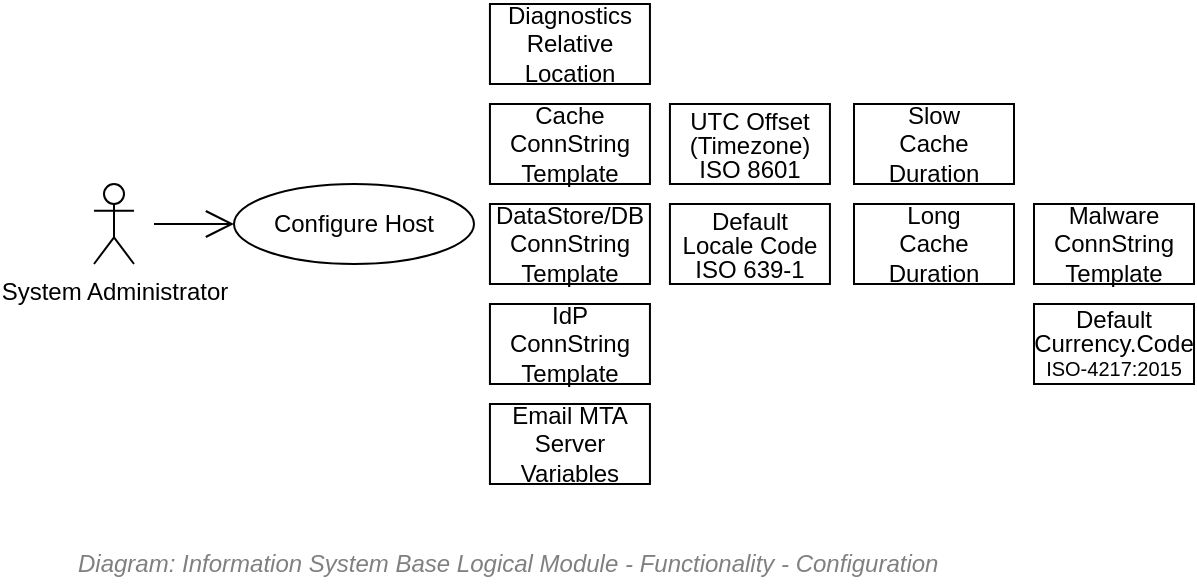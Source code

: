 <mxfile compressed="false" version="17.5.0" type="google">
  <diagram id="mmUZakIsOv3NwlKeWruH" name="Functionality/Configuration - Environment Host">
    <mxGraphModel grid="1" page="1" gridSize="10" guides="1" tooltips="1" connect="1" arrows="1" fold="1" pageScale="1" pageWidth="827" pageHeight="1169" math="0" shadow="0">
      <root>
        <mxCell id="ZjFRYGrIWTZQ1t4Ij7CG-0" />
        <mxCell id="ZjFRYGrIWTZQ1t4Ij7CG-1" parent="ZjFRYGrIWTZQ1t4Ij7CG-0" />
        <UserObject label="&lt;p style=&quot;line-height: 100%&quot;&gt;Default &lt;br style=&quot;font-size: 12px&quot;&gt;Locale Code&lt;br&gt;ISO 639-1&lt;/p&gt;" link="https://en.wikipedia.org/wiki/List_of_ISO_639-1_codes" id="ZjFRYGrIWTZQ1t4Ij7CG-2">
          <mxCell style="rounded=0;whiteSpace=wrap;html=1;fontFamily=Helvetica;fontSize=12;fontColor=#000000;align=center;strokeColor=#000000;strokeWidth=1;gradientColor=#ffffff;" vertex="1" parent="ZjFRYGrIWTZQ1t4Ij7CG-1">
            <mxGeometry x="417.97" y="300" width="80" height="40" as="geometry" />
          </mxCell>
        </UserObject>
        <mxCell id="ZjFRYGrIWTZQ1t4Ij7CG-3" value="&lt;p style=&quot;line-height: 100%&quot;&gt;UTC Offset&lt;br style=&quot;font-size: 12px&quot;&gt;(Timezone)&lt;br&gt;ISO 8601&lt;br&gt;&lt;/p&gt;" style="rounded=0;whiteSpace=wrap;html=1;fontFamily=Helvetica;fontSize=12;fontColor=#000000;align=center;strokeColor=#000000;strokeWidth=1;gradientColor=#ffffff;" vertex="1" parent="ZjFRYGrIWTZQ1t4Ij7CG-1">
          <mxGeometry x="417.97" y="250" width="80" height="40" as="geometry" />
        </mxCell>
        <UserObject label="Slow&lt;br style=&quot;font-size: 12px;&quot;&gt;Cache Duration" tooltip="eg: 3 seconds" id="ZjFRYGrIWTZQ1t4Ij7CG-4">
          <mxCell style="rounded=0;whiteSpace=wrap;html=1;fontFamily=Helvetica;fontSize=12;fontColor=#000000;align=center;strokeColor=#000000;strokeWidth=1;gradientColor=#ffffff;" vertex="1" parent="ZjFRYGrIWTZQ1t4Ij7CG-1">
            <mxGeometry x="510" y="250" width="80" height="40" as="geometry" />
          </mxCell>
        </UserObject>
        <UserObject label="Long&lt;br style=&quot;font-size: 12px;&quot;&gt;Cache Duration" tooltip="eg: 1 minute" id="ZjFRYGrIWTZQ1t4Ij7CG-5">
          <mxCell style="rounded=0;whiteSpace=wrap;html=1;fontFamily=Helvetica;fontSize=12;fontColor=#000000;align=center;strokeColor=#000000;strokeWidth=1;gradientColor=#ffffff;" vertex="1" parent="ZjFRYGrIWTZQ1t4Ij7CG-1">
            <mxGeometry x="510" y="300" width="80" height="40" as="geometry" />
          </mxCell>
        </UserObject>
        <mxCell id="ZjFRYGrIWTZQ1t4Ij7CG-6" value="Cache&lt;br&gt;ConnString&lt;br&gt;Template" style="rounded=0;whiteSpace=wrap;html=1;fontFamily=Helvetica;fontSize=12;fontColor=#000000;align=center;strokeColor=#000000;strokeWidth=1;gradientColor=#ffffff;" vertex="1" parent="ZjFRYGrIWTZQ1t4Ij7CG-1">
          <mxGeometry x="327.97" y="250" width="80" height="40" as="geometry" />
        </mxCell>
        <mxCell id="ZjFRYGrIWTZQ1t4Ij7CG-7" value="DataStore/DB ConnString&lt;br&gt;Template" style="rounded=0;whiteSpace=wrap;html=1;fontFamily=Helvetica;fontSize=12;fontColor=#000000;align=center;strokeColor=#000000;strokeWidth=1;gradientColor=#ffffff;" vertex="1" parent="ZjFRYGrIWTZQ1t4Ij7CG-1">
          <mxGeometry x="327.97" y="300" width="80" height="40" as="geometry" />
        </mxCell>
        <mxCell id="ZjFRYGrIWTZQ1t4Ij7CG-8" value="IdP ConnString&lt;br&gt;Template" style="rounded=0;whiteSpace=wrap;html=1;fontFamily=Helvetica;fontSize=12;fontColor=#000000;align=center;strokeColor=#000000;strokeWidth=1;gradientColor=#ffffff;" vertex="1" parent="ZjFRYGrIWTZQ1t4Ij7CG-1">
          <mxGeometry x="327.97" y="350" width="80" height="40" as="geometry" />
        </mxCell>
        <mxCell id="ZjFRYGrIWTZQ1t4Ij7CG-9" value="Email MTA Server&lt;br&gt;Variables" style="rounded=0;whiteSpace=wrap;html=1;fontFamily=Helvetica;fontSize=12;fontColor=#000000;align=center;strokeColor=#000000;strokeWidth=1;gradientColor=#ffffff;" vertex="1" parent="ZjFRYGrIWTZQ1t4Ij7CG-1">
          <mxGeometry x="327.97" y="400" width="80" height="40" as="geometry" />
        </mxCell>
        <mxCell id="ZjFRYGrIWTZQ1t4Ij7CG-10" value="Malware ConnString&lt;br&gt;Template" style="rounded=0;whiteSpace=wrap;html=1;fontFamily=Helvetica;fontSize=12;fontColor=#000000;align=center;strokeColor=#000000;strokeWidth=1;gradientColor=#ffffff;" vertex="1" parent="ZjFRYGrIWTZQ1t4Ij7CG-1">
          <mxGeometry x="600" y="300" width="80" height="40" as="geometry" />
        </mxCell>
        <UserObject label="&lt;p style=&quot;line-height: 100%&quot;&gt;Default &lt;br style=&quot;font-size: 12px&quot;&gt;Currency.Code&lt;br&gt;&lt;font style=&quot;font-size: 10px&quot;&gt;ISO-4217:2015&lt;/font&gt;&lt;/p&gt;" link="https://www.iso.org/standard/64758.html" id="ZjFRYGrIWTZQ1t4Ij7CG-11">
          <mxCell style="rounded=0;whiteSpace=wrap;html=1;fontFamily=Helvetica;fontSize=12;fontColor=#000000;align=center;strokeColor=#000000;strokeWidth=1;gradientColor=#ffffff;" vertex="1" parent="ZjFRYGrIWTZQ1t4Ij7CG-1">
            <mxGeometry x="600" y="350" width="80" height="40" as="geometry" />
          </mxCell>
        </UserObject>
        <mxCell id="ZjFRYGrIWTZQ1t4Ij7CG-12" value="Diagnostics&lt;br&gt;Relative Location" style="rounded=0;whiteSpace=wrap;html=1;fontFamily=Helvetica;fontSize=12;fontColor=#000000;align=center;strokeColor=#000000;strokeWidth=1;gradientColor=#ffffff;" vertex="1" parent="ZjFRYGrIWTZQ1t4Ij7CG-1">
          <mxGeometry x="327.97" y="200" width="80" height="40" as="geometry" />
        </mxCell>
        <mxCell id="ZjFRYGrIWTZQ1t4Ij7CG-13" value="&lt;font style=&quot;font-size: 12px&quot;&gt;System Administrator&lt;/font&gt;" style="shape=umlActor;verticalLabelPosition=bottom;labelBackgroundColor=#ffffff;verticalAlign=top;html=1;comic=0;strokeColor=#000000;strokeWidth=1;fillColor=none;gradientColor=#ffffff;fontSize=10;align=center;" vertex="1" parent="ZjFRYGrIWTZQ1t4Ij7CG-1">
          <mxGeometry x="130" y="290" width="20" height="40" as="geometry" />
        </mxCell>
        <mxCell id="ZjFRYGrIWTZQ1t4Ij7CG-14" value="" style="endArrow=open;endFill=1;endSize=12;html=1;strokeColor=#000000;fontSize=10;entryX=0;entryY=0.5;entryDx=0;entryDy=0;" edge="1" parent="ZjFRYGrIWTZQ1t4Ij7CG-1" target="ZjFRYGrIWTZQ1t4Ij7CG-15">
          <mxGeometry width="160" relative="1" as="geometry">
            <mxPoint x="160" y="310" as="sourcePoint" />
            <mxPoint x="220" y="250" as="targetPoint" />
          </mxGeometry>
        </mxCell>
        <mxCell id="ZjFRYGrIWTZQ1t4Ij7CG-15" value="Configure Host" style="ellipse;whiteSpace=wrap;html=1;comic=1;strokeColor=#000000;strokeWidth=1;fillColor=none;gradientColor=#ffffff;fontSize=12;align=center;" vertex="1" parent="ZjFRYGrIWTZQ1t4Ij7CG-1">
          <mxGeometry x="200" y="290" width="120" height="40" as="geometry" />
        </mxCell>
        <mxCell id="ZjFRYGrIWTZQ1t4Ij7CG-19" value="&lt;font style=&quot;font-size: 12px&quot;&gt;&lt;span&gt;Diagram: Information&amp;nbsp;&lt;/span&gt;System Base&amp;nbsp;&lt;span&gt;Logical Module -&amp;nbsp;&lt;/span&gt;&lt;span&gt;Functionality -&amp;nbsp;&lt;/span&gt;Configuration&lt;/font&gt;" style="text;strokeColor=none;fillColor=none;html=1;fontSize=10;fontStyle=2;verticalAlign=middle;align=left;shadow=0;glass=0;comic=0;opacity=30;fontColor=#808080;" vertex="1" parent="ZjFRYGrIWTZQ1t4Ij7CG-1">
          <mxGeometry x="120" y="470" width="520" height="20" as="geometry" />
        </mxCell>
      </root>
    </mxGraphModel>
  </diagram>
</mxfile>
